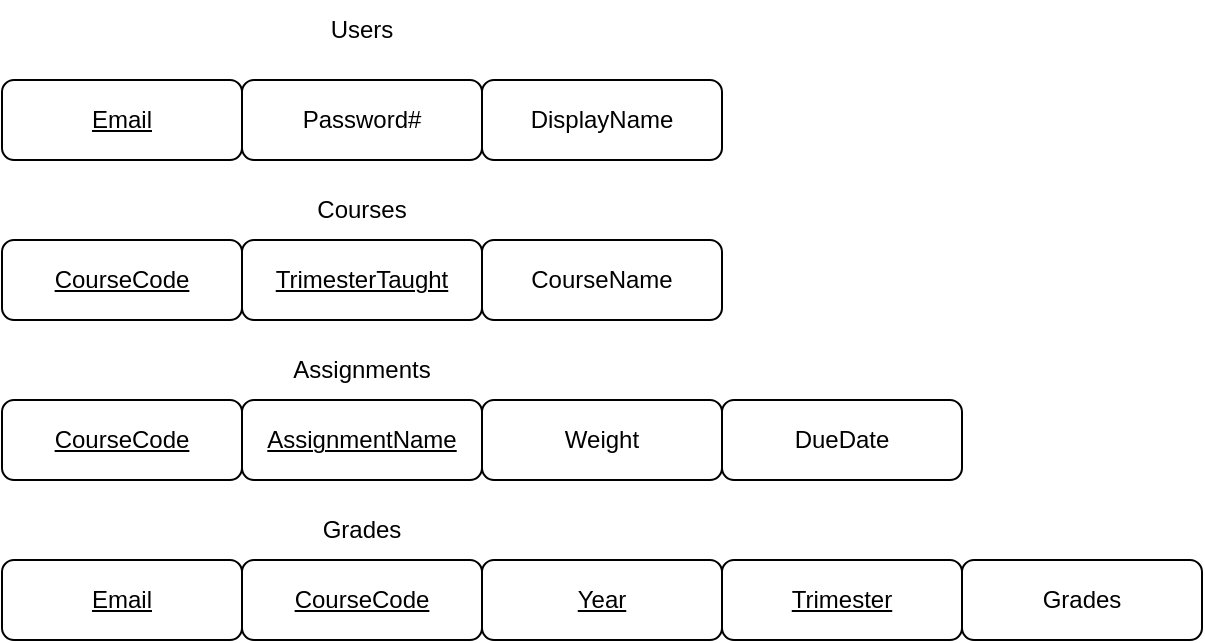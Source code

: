 <mxfile>
    <diagram id="7qv9ddlxEfmfLy0m1Q2l" name="Page-1">
        <mxGraphModel dx="783" dy="552" grid="1" gridSize="10" guides="1" tooltips="1" connect="1" arrows="1" fold="1" page="1" pageScale="1" pageWidth="850" pageHeight="1100" math="0" shadow="0">
            <root>
                <mxCell id="0"/>
                <mxCell id="1" parent="0"/>
                <mxCell id="4" value="" style="group" parent="1" vertex="1" connectable="0">
                    <mxGeometry x="80" y="120" width="120" height="40" as="geometry"/>
                </mxCell>
                <mxCell id="2" value="" style="rounded=1;whiteSpace=wrap;html=1;" parent="4" vertex="1">
                    <mxGeometry width="120" height="40" as="geometry"/>
                </mxCell>
                <mxCell id="3" value="&lt;u&gt;Email&lt;/u&gt;" style="text;html=1;strokeColor=none;fillColor=none;align=center;verticalAlign=middle;whiteSpace=wrap;rounded=0;" parent="4" vertex="1">
                    <mxGeometry width="120" height="40" as="geometry"/>
                </mxCell>
                <mxCell id="5" value="" style="group" parent="1" vertex="1" connectable="0">
                    <mxGeometry x="200" y="120" width="120" height="40" as="geometry"/>
                </mxCell>
                <mxCell id="6" value="" style="rounded=1;whiteSpace=wrap;html=1;" parent="5" vertex="1">
                    <mxGeometry width="120" height="40" as="geometry"/>
                </mxCell>
                <mxCell id="7" value="Password#" style="text;html=1;strokeColor=none;fillColor=none;align=center;verticalAlign=middle;whiteSpace=wrap;rounded=0;" parent="5" vertex="1">
                    <mxGeometry width="120" height="40" as="geometry"/>
                </mxCell>
                <mxCell id="8" value="" style="group" parent="1" vertex="1" connectable="0">
                    <mxGeometry x="320" y="120" width="120" height="40" as="geometry"/>
                </mxCell>
                <mxCell id="9" value="" style="rounded=1;whiteSpace=wrap;html=1;" parent="8" vertex="1">
                    <mxGeometry width="120" height="40" as="geometry"/>
                </mxCell>
                <mxCell id="10" value="DisplayName" style="text;html=1;strokeColor=none;fillColor=none;align=center;verticalAlign=middle;whiteSpace=wrap;rounded=0;" parent="8" vertex="1">
                    <mxGeometry width="120" height="40" as="geometry"/>
                </mxCell>
                <mxCell id="11" value="Users" style="text;html=1;strokeColor=none;fillColor=none;align=center;verticalAlign=middle;whiteSpace=wrap;rounded=0;" parent="1" vertex="1">
                    <mxGeometry x="230" y="80" width="60" height="30" as="geometry"/>
                </mxCell>
                <mxCell id="12" value="" style="group" parent="1" vertex="1" connectable="0">
                    <mxGeometry x="80" y="200" width="120" height="40" as="geometry"/>
                </mxCell>
                <mxCell id="13" value="" style="rounded=1;whiteSpace=wrap;html=1;" parent="12" vertex="1">
                    <mxGeometry width="120" height="40" as="geometry"/>
                </mxCell>
                <mxCell id="14" value="&lt;u&gt;CourseCode&lt;/u&gt;" style="text;html=1;strokeColor=none;fillColor=none;align=center;verticalAlign=middle;whiteSpace=wrap;rounded=0;" parent="12" vertex="1">
                    <mxGeometry width="120" height="40" as="geometry"/>
                </mxCell>
                <mxCell id="15" value="Courses" style="text;html=1;strokeColor=none;fillColor=none;align=center;verticalAlign=middle;whiteSpace=wrap;rounded=0;" parent="1" vertex="1">
                    <mxGeometry x="230" y="170" width="60" height="30" as="geometry"/>
                </mxCell>
                <mxCell id="16" value="" style="group" parent="1" vertex="1" connectable="0">
                    <mxGeometry x="200" y="280" width="120" height="40" as="geometry"/>
                </mxCell>
                <mxCell id="17" value="" style="rounded=1;whiteSpace=wrap;html=1;" parent="16" vertex="1">
                    <mxGeometry width="120" height="40" as="geometry"/>
                </mxCell>
                <mxCell id="18" value="&lt;u&gt;AssignmentName&lt;/u&gt;" style="text;html=1;strokeColor=none;fillColor=none;align=center;verticalAlign=middle;whiteSpace=wrap;rounded=0;" parent="16" vertex="1">
                    <mxGeometry width="120" height="40" as="geometry"/>
                </mxCell>
                <mxCell id="19" value="" style="group" parent="1" vertex="1" connectable="0">
                    <mxGeometry x="320" y="280" width="120" height="40" as="geometry"/>
                </mxCell>
                <mxCell id="20" value="" style="rounded=1;whiteSpace=wrap;html=1;" parent="19" vertex="1">
                    <mxGeometry width="120" height="40" as="geometry"/>
                </mxCell>
                <mxCell id="21" value="Weight" style="text;html=1;strokeColor=none;fillColor=none;align=center;verticalAlign=middle;whiteSpace=wrap;rounded=0;" parent="19" vertex="1">
                    <mxGeometry width="120" height="40" as="geometry"/>
                </mxCell>
                <mxCell id="22" value="" style="group" parent="1" vertex="1" connectable="0">
                    <mxGeometry x="440" y="280" width="120" height="40" as="geometry"/>
                </mxCell>
                <mxCell id="23" value="" style="rounded=1;whiteSpace=wrap;html=1;" parent="22" vertex="1">
                    <mxGeometry width="120" height="40" as="geometry"/>
                </mxCell>
                <mxCell id="24" value="DueDate" style="text;html=1;strokeColor=none;fillColor=none;align=center;verticalAlign=middle;whiteSpace=wrap;rounded=0;" parent="22" vertex="1">
                    <mxGeometry width="120" height="40" as="geometry"/>
                </mxCell>
                <mxCell id="25" value="" style="group" parent="1" vertex="1" connectable="0">
                    <mxGeometry x="320" y="200" width="120" height="40" as="geometry"/>
                </mxCell>
                <mxCell id="26" value="" style="rounded=1;whiteSpace=wrap;html=1;" parent="25" vertex="1">
                    <mxGeometry width="120" height="40" as="geometry"/>
                </mxCell>
                <mxCell id="27" value="CourseName" style="text;html=1;strokeColor=none;fillColor=none;align=center;verticalAlign=middle;whiteSpace=wrap;rounded=0;" parent="25" vertex="1">
                    <mxGeometry width="120" height="40" as="geometry"/>
                </mxCell>
                <mxCell id="28" value="" style="group" parent="1" vertex="1" connectable="0">
                    <mxGeometry x="200" y="200" width="120" height="40" as="geometry"/>
                </mxCell>
                <mxCell id="29" value="" style="rounded=1;whiteSpace=wrap;html=1;" parent="28" vertex="1">
                    <mxGeometry width="120" height="40" as="geometry"/>
                </mxCell>
                <mxCell id="30" value="&lt;u&gt;TrimesterTaught&lt;/u&gt;" style="text;html=1;strokeColor=none;fillColor=none;align=center;verticalAlign=middle;whiteSpace=wrap;rounded=0;" parent="28" vertex="1">
                    <mxGeometry width="120" height="40" as="geometry"/>
                </mxCell>
                <mxCell id="34" value="" style="group" parent="1" vertex="1" connectable="0">
                    <mxGeometry x="80" y="280" width="120" height="40" as="geometry"/>
                </mxCell>
                <mxCell id="35" value="" style="rounded=1;whiteSpace=wrap;html=1;" parent="34" vertex="1">
                    <mxGeometry width="120" height="40" as="geometry"/>
                </mxCell>
                <mxCell id="36" value="&lt;u&gt;CourseCode&lt;/u&gt;" style="text;html=1;strokeColor=none;fillColor=none;align=center;verticalAlign=middle;whiteSpace=wrap;rounded=0;" parent="34" vertex="1">
                    <mxGeometry width="120" height="40" as="geometry"/>
                </mxCell>
                <mxCell id="37" value="Assignments" style="text;html=1;strokeColor=none;fillColor=none;align=center;verticalAlign=middle;whiteSpace=wrap;rounded=0;" parent="1" vertex="1">
                    <mxGeometry x="230" y="250" width="60" height="30" as="geometry"/>
                </mxCell>
                <mxCell id="38" value="" style="group" parent="1" vertex="1" connectable="0">
                    <mxGeometry x="80" y="360" width="120" height="40" as="geometry"/>
                </mxCell>
                <mxCell id="39" value="" style="rounded=1;whiteSpace=wrap;html=1;" parent="38" vertex="1">
                    <mxGeometry width="120" height="40" as="geometry"/>
                </mxCell>
                <mxCell id="40" value="&lt;u&gt;Email&lt;/u&gt;" style="text;html=1;strokeColor=none;fillColor=none;align=center;verticalAlign=middle;whiteSpace=wrap;rounded=0;" parent="38" vertex="1">
                    <mxGeometry width="120" height="40" as="geometry"/>
                </mxCell>
                <mxCell id="41" value="" style="group" parent="1" vertex="1" connectable="0">
                    <mxGeometry x="200" y="360" width="120" height="40" as="geometry"/>
                </mxCell>
                <mxCell id="42" value="" style="rounded=1;whiteSpace=wrap;html=1;" parent="41" vertex="1">
                    <mxGeometry width="120" height="40" as="geometry"/>
                </mxCell>
                <mxCell id="43" value="&lt;u&gt;CourseCode&lt;/u&gt;" style="text;html=1;strokeColor=none;fillColor=none;align=center;verticalAlign=middle;whiteSpace=wrap;rounded=0;" parent="41" vertex="1">
                    <mxGeometry width="120" height="40" as="geometry"/>
                </mxCell>
                <mxCell id="44" value="" style="group" parent="1" vertex="1" connectable="0">
                    <mxGeometry x="440" y="360" width="120" height="40" as="geometry"/>
                </mxCell>
                <mxCell id="45" value="" style="rounded=1;whiteSpace=wrap;html=1;" parent="44" vertex="1">
                    <mxGeometry width="120" height="40" as="geometry"/>
                </mxCell>
                <mxCell id="46" value="&lt;u&gt;Trimester&lt;/u&gt;" style="text;html=1;strokeColor=none;fillColor=none;align=center;verticalAlign=middle;whiteSpace=wrap;rounded=0;" parent="44" vertex="1">
                    <mxGeometry width="120" height="40" as="geometry"/>
                </mxCell>
                <mxCell id="47" value="" style="group" parent="1" vertex="1" connectable="0">
                    <mxGeometry x="320" y="360" width="120" height="40" as="geometry"/>
                </mxCell>
                <mxCell id="48" value="" style="rounded=1;whiteSpace=wrap;html=1;" parent="47" vertex="1">
                    <mxGeometry width="120" height="40" as="geometry"/>
                </mxCell>
                <mxCell id="49" value="&lt;u&gt;Year&lt;/u&gt;" style="text;html=1;strokeColor=none;fillColor=none;align=center;verticalAlign=middle;whiteSpace=wrap;rounded=0;" parent="47" vertex="1">
                    <mxGeometry width="120" height="40" as="geometry"/>
                </mxCell>
                <mxCell id="51" value="" style="group" parent="1" vertex="1" connectable="0">
                    <mxGeometry x="560" y="360" width="120" height="40" as="geometry"/>
                </mxCell>
                <mxCell id="52" value="" style="rounded=1;whiteSpace=wrap;html=1;" parent="51" vertex="1">
                    <mxGeometry width="120" height="40" as="geometry"/>
                </mxCell>
                <mxCell id="53" value="Grades" style="text;html=1;strokeColor=none;fillColor=none;align=center;verticalAlign=middle;whiteSpace=wrap;rounded=0;" parent="51" vertex="1">
                    <mxGeometry width="120" height="40" as="geometry"/>
                </mxCell>
                <mxCell id="57" value="Grades" style="text;html=1;strokeColor=none;fillColor=none;align=center;verticalAlign=middle;whiteSpace=wrap;rounded=0;" parent="1" vertex="1">
                    <mxGeometry x="230" y="330" width="60" height="30" as="geometry"/>
                </mxCell>
            </root>
        </mxGraphModel>
    </diagram>
</mxfile>